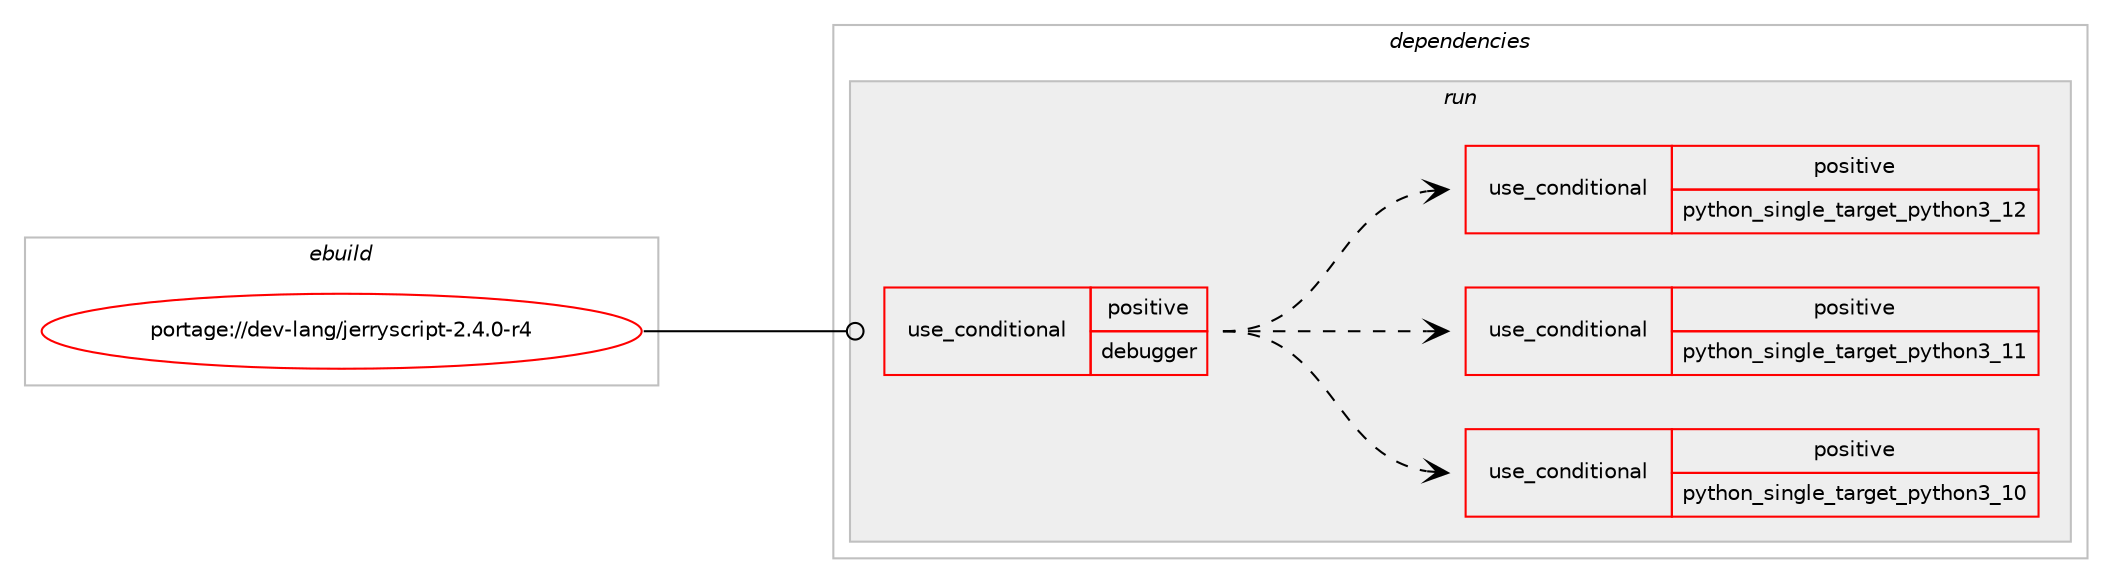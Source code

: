 digraph prolog {

# *************
# Graph options
# *************

newrank=true;
concentrate=true;
compound=true;
graph [rankdir=LR,fontname=Helvetica,fontsize=10,ranksep=1.5];#, ranksep=2.5, nodesep=0.2];
edge  [arrowhead=vee];
node  [fontname=Helvetica,fontsize=10];

# **********
# The ebuild
# **********

subgraph cluster_leftcol {
color=gray;
rank=same;
label=<<i>ebuild</i>>;
id [label="portage://dev-lang/jerryscript-2.4.0-r4", color=red, width=4, href="../dev-lang/jerryscript-2.4.0-r4.svg"];
}

# ****************
# The dependencies
# ****************

subgraph cluster_midcol {
color=gray;
label=<<i>dependencies</i>>;
subgraph cluster_compile {
fillcolor="#eeeeee";
style=filled;
label=<<i>compile</i>>;
}
subgraph cluster_compileandrun {
fillcolor="#eeeeee";
style=filled;
label=<<i>compile and run</i>>;
}
subgraph cluster_run {
fillcolor="#eeeeee";
style=filled;
label=<<i>run</i>>;
subgraph cond22354 {
dependency50323 [label=<<TABLE BORDER="0" CELLBORDER="1" CELLSPACING="0" CELLPADDING="4"><TR><TD ROWSPAN="3" CELLPADDING="10">use_conditional</TD></TR><TR><TD>positive</TD></TR><TR><TD>debugger</TD></TR></TABLE>>, shape=none, color=red];
subgraph cond22355 {
dependency50324 [label=<<TABLE BORDER="0" CELLBORDER="1" CELLSPACING="0" CELLPADDING="4"><TR><TD ROWSPAN="3" CELLPADDING="10">use_conditional</TD></TR><TR><TD>positive</TD></TR><TR><TD>python_single_target_python3_10</TD></TR></TABLE>>, shape=none, color=red];
# *** BEGIN UNKNOWN DEPENDENCY TYPE (TODO) ***
# dependency50324 -> package_dependency(portage://dev-lang/jerryscript-2.4.0-r4,run,no,dev-lang,python,none,[,,],[slot(3.10)],[])
# *** END UNKNOWN DEPENDENCY TYPE (TODO) ***

}
dependency50323:e -> dependency50324:w [weight=20,style="dashed",arrowhead="vee"];
subgraph cond22356 {
dependency50325 [label=<<TABLE BORDER="0" CELLBORDER="1" CELLSPACING="0" CELLPADDING="4"><TR><TD ROWSPAN="3" CELLPADDING="10">use_conditional</TD></TR><TR><TD>positive</TD></TR><TR><TD>python_single_target_python3_11</TD></TR></TABLE>>, shape=none, color=red];
# *** BEGIN UNKNOWN DEPENDENCY TYPE (TODO) ***
# dependency50325 -> package_dependency(portage://dev-lang/jerryscript-2.4.0-r4,run,no,dev-lang,python,none,[,,],[slot(3.11)],[])
# *** END UNKNOWN DEPENDENCY TYPE (TODO) ***

}
dependency50323:e -> dependency50325:w [weight=20,style="dashed",arrowhead="vee"];
subgraph cond22357 {
dependency50326 [label=<<TABLE BORDER="0" CELLBORDER="1" CELLSPACING="0" CELLPADDING="4"><TR><TD ROWSPAN="3" CELLPADDING="10">use_conditional</TD></TR><TR><TD>positive</TD></TR><TR><TD>python_single_target_python3_12</TD></TR></TABLE>>, shape=none, color=red];
# *** BEGIN UNKNOWN DEPENDENCY TYPE (TODO) ***
# dependency50326 -> package_dependency(portage://dev-lang/jerryscript-2.4.0-r4,run,no,dev-lang,python,none,[,,],[slot(3.12)],[])
# *** END UNKNOWN DEPENDENCY TYPE (TODO) ***

}
dependency50323:e -> dependency50326:w [weight=20,style="dashed",arrowhead="vee"];
}
id:e -> dependency50323:w [weight=20,style="solid",arrowhead="odot"];
}
}

# **************
# The candidates
# **************

subgraph cluster_choices {
rank=same;
color=gray;
label=<<i>candidates</i>>;

}

}

